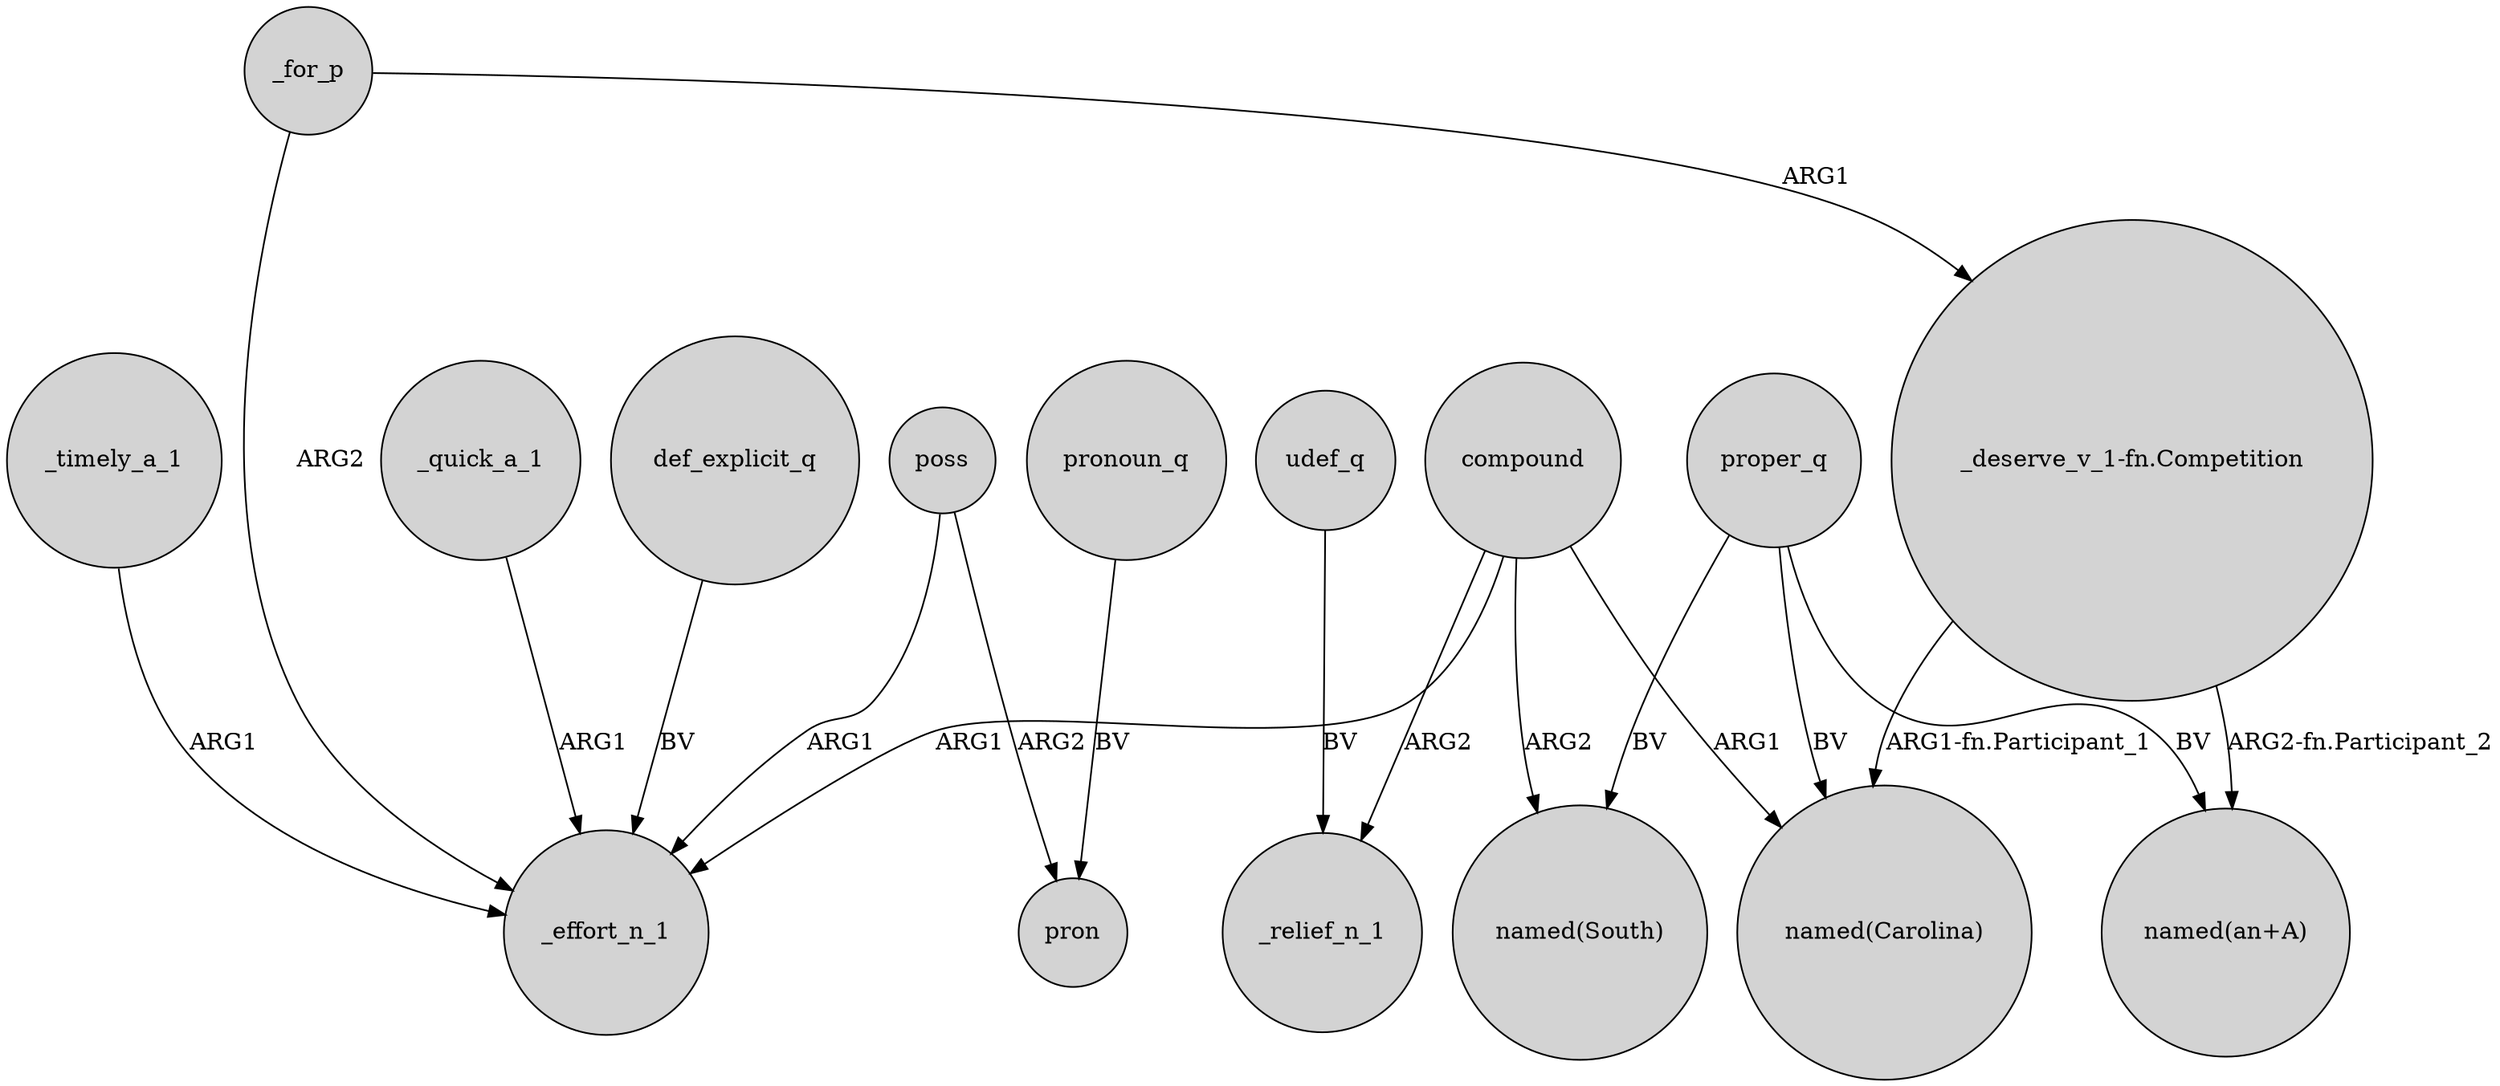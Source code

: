 digraph {
	node [shape=circle style=filled]
	poss -> _effort_n_1 [label=ARG1]
	"_deserve_v_1-fn.Competition" -> "named(an+A)" [label="ARG2-fn.Participant_2"]
	compound -> _effort_n_1 [label=ARG1]
	udef_q -> _relief_n_1 [label=BV]
	_for_p -> _effort_n_1 [label=ARG2]
	proper_q -> "named(Carolina)" [label=BV]
	_timely_a_1 -> _effort_n_1 [label=ARG1]
	proper_q -> "named(South)" [label=BV]
	compound -> _relief_n_1 [label=ARG2]
	"_deserve_v_1-fn.Competition" -> "named(Carolina)" [label="ARG1-fn.Participant_1"]
	def_explicit_q -> _effort_n_1 [label=BV]
	compound -> "named(South)" [label=ARG2]
	_quick_a_1 -> _effort_n_1 [label=ARG1]
	compound -> "named(Carolina)" [label=ARG1]
	_for_p -> "_deserve_v_1-fn.Competition" [label=ARG1]
	pronoun_q -> pron [label=BV]
	poss -> pron [label=ARG2]
	proper_q -> "named(an+A)" [label=BV]
}
